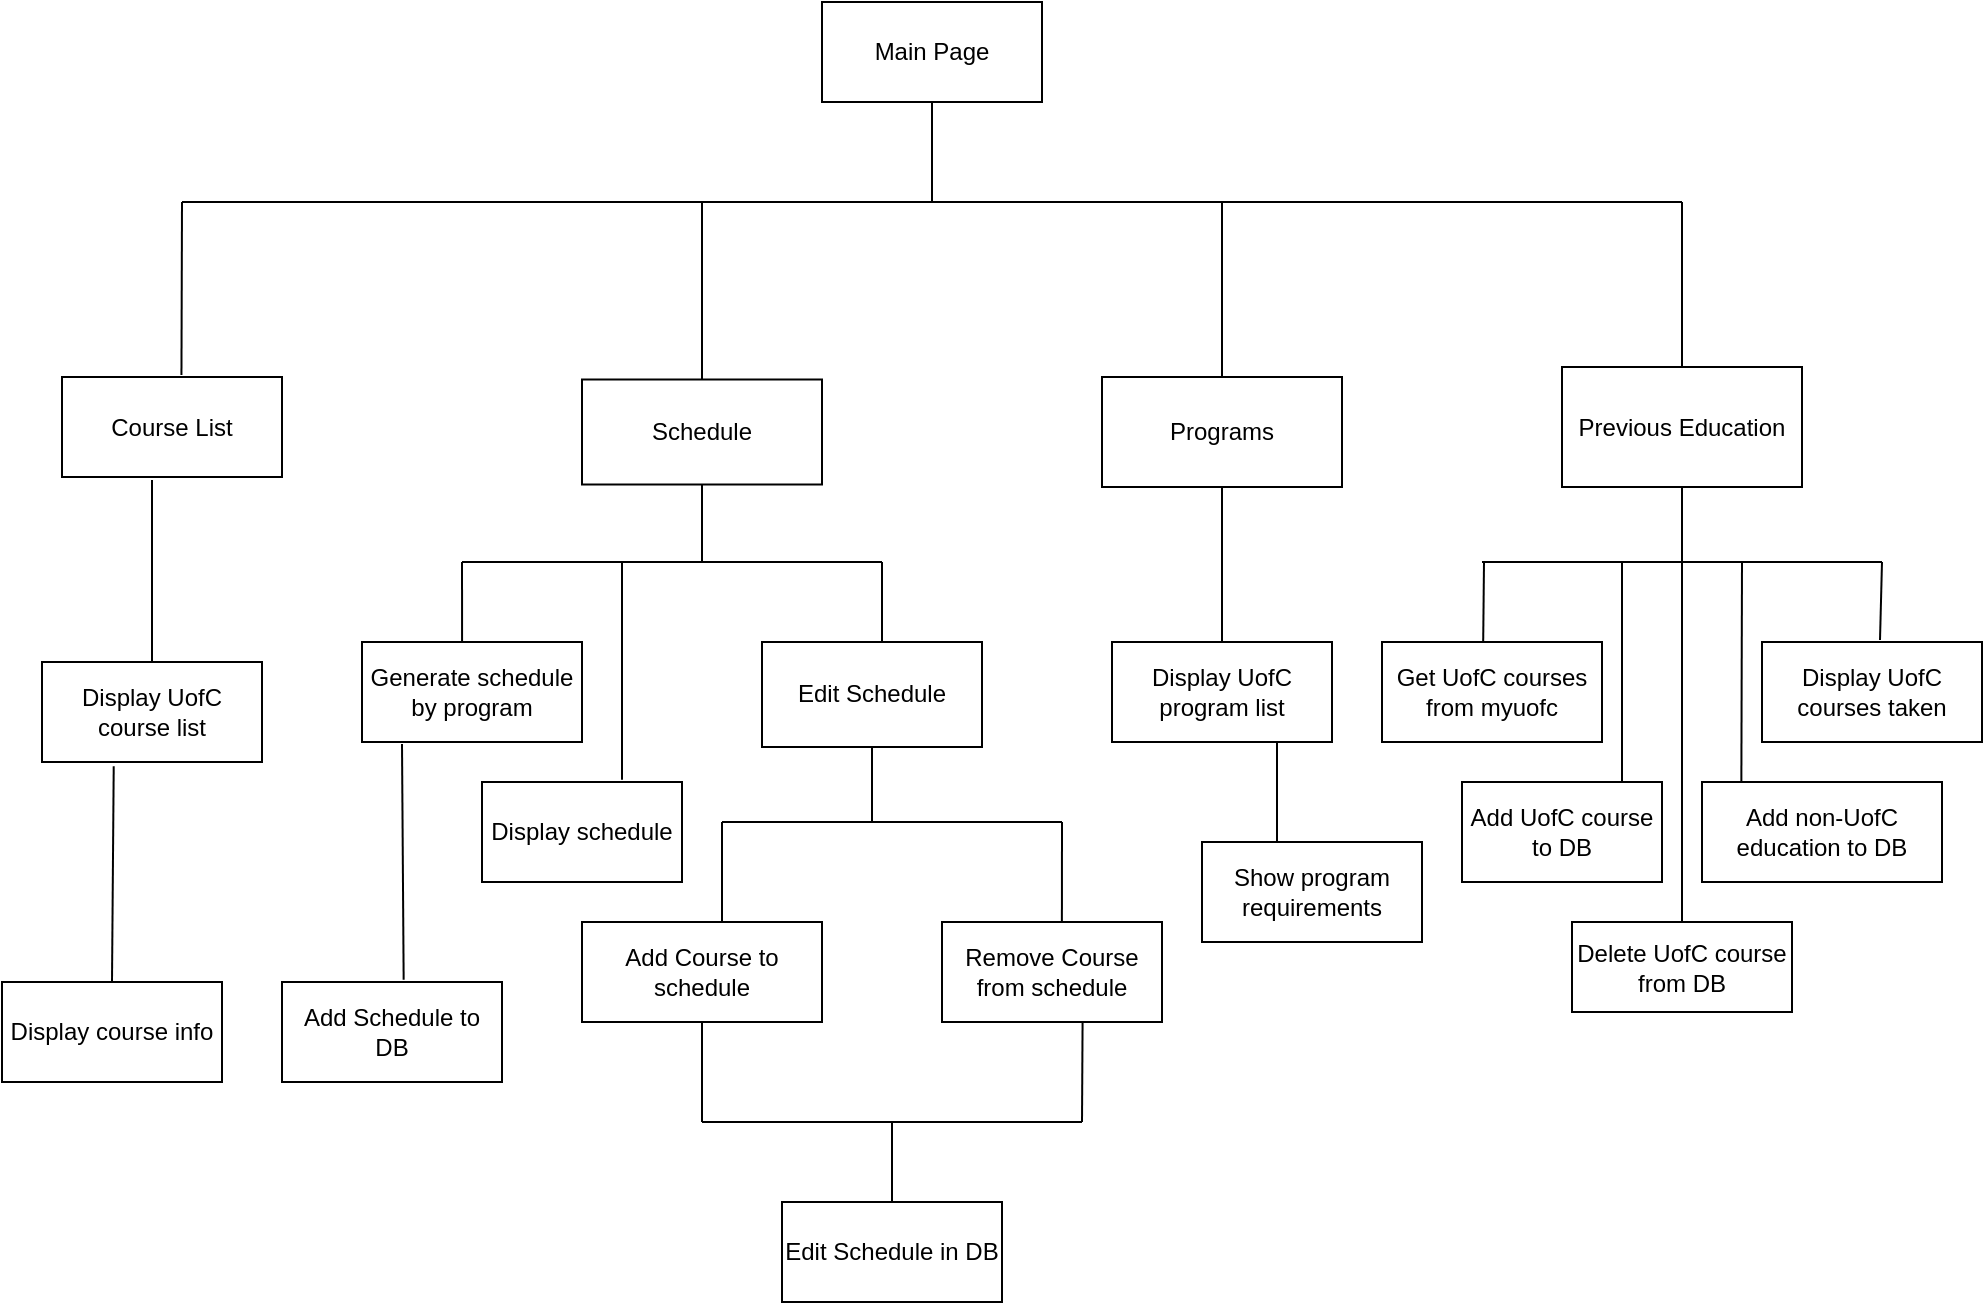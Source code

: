 <mxfile version="14.5.0" type="device"><diagram id="9YMPNEE88xBn3hFMH2K6" name="Page-1"><mxGraphModel dx="1185" dy="762" grid="1" gridSize="10" guides="1" tooltips="1" connect="1" arrows="1" fold="1" page="1" pageScale="1" pageWidth="1100" pageHeight="850" math="0" shadow="0"><root><mxCell id="0"/><mxCell id="1" parent="0"/><mxCell id="pFiqGKtCja17UNjcKFQs-1" value="Main Page" style="rounded=0;whiteSpace=wrap;html=1;" parent="1" vertex="1"><mxGeometry x="500" y="70" width="110" height="50" as="geometry"/></mxCell><mxCell id="pFiqGKtCja17UNjcKFQs-2" value="Course List" style="rounded=0;whiteSpace=wrap;html=1;" parent="1" vertex="1"><mxGeometry x="120" y="257.5" width="110" height="50" as="geometry"/></mxCell><mxCell id="pFiqGKtCja17UNjcKFQs-3" value="Schedule" style="rounded=0;whiteSpace=wrap;html=1;" parent="1" vertex="1"><mxGeometry x="380" y="258.75" width="120" height="52.5" as="geometry"/></mxCell><mxCell id="pFiqGKtCja17UNjcKFQs-4" value="Previous Education" style="rounded=0;whiteSpace=wrap;html=1;" parent="1" vertex="1"><mxGeometry x="870" y="252.5" width="120" height="60" as="geometry"/></mxCell><mxCell id="pFiqGKtCja17UNjcKFQs-5" value="Programs" style="rounded=0;whiteSpace=wrap;html=1;" parent="1" vertex="1"><mxGeometry x="640" y="257.5" width="120" height="55" as="geometry"/></mxCell><mxCell id="pFiqGKtCja17UNjcKFQs-6" value="" style="endArrow=none;html=1;" parent="1" edge="1"><mxGeometry width="50" height="50" relative="1" as="geometry"><mxPoint x="930" y="170" as="sourcePoint"/><mxPoint x="555" y="170" as="targetPoint"/><Array as="points"><mxPoint x="740" y="170"/><mxPoint x="555" y="170"/></Array></mxGeometry></mxCell><mxCell id="pFiqGKtCja17UNjcKFQs-7" value="" style="endArrow=none;html=1;exitX=0.5;exitY=0;exitDx=0;exitDy=0;" parent="1" source="pFiqGKtCja17UNjcKFQs-4" edge="1"><mxGeometry width="50" height="50" relative="1" as="geometry"><mxPoint x="520" y="490" as="sourcePoint"/><mxPoint x="930" y="170" as="targetPoint"/></mxGeometry></mxCell><mxCell id="pFiqGKtCja17UNjcKFQs-8" value="" style="endArrow=none;html=1;entryX=0.5;entryY=1;entryDx=0;entryDy=0;" parent="1" target="pFiqGKtCja17UNjcKFQs-1" edge="1"><mxGeometry width="50" height="50" relative="1" as="geometry"><mxPoint x="555" y="170" as="sourcePoint"/><mxPoint x="570" y="440" as="targetPoint"/></mxGeometry></mxCell><mxCell id="pFiqGKtCja17UNjcKFQs-9" value="" style="endArrow=none;html=1;exitX=0.5;exitY=0;exitDx=0;exitDy=0;" parent="1" source="pFiqGKtCja17UNjcKFQs-5" edge="1"><mxGeometry width="50" height="50" relative="1" as="geometry"><mxPoint x="520" y="490" as="sourcePoint"/><mxPoint x="700" y="170" as="targetPoint"/></mxGeometry></mxCell><mxCell id="pFiqGKtCja17UNjcKFQs-10" value="" style="endArrow=none;html=1;" parent="1" edge="1"><mxGeometry width="50" height="50" relative="1" as="geometry"><mxPoint x="180" y="170" as="sourcePoint"/><mxPoint x="560" y="170" as="targetPoint"/></mxGeometry></mxCell><mxCell id="pFiqGKtCja17UNjcKFQs-11" value="" style="endArrow=none;html=1;exitX=0.543;exitY=-0.021;exitDx=0;exitDy=0;exitPerimeter=0;" parent="1" source="pFiqGKtCja17UNjcKFQs-2" edge="1"><mxGeometry width="50" height="50" relative="1" as="geometry"><mxPoint x="190" y="217" as="sourcePoint"/><mxPoint x="180" y="170" as="targetPoint"/></mxGeometry></mxCell><mxCell id="pFiqGKtCja17UNjcKFQs-12" value="" style="endArrow=none;html=1;exitX=0.5;exitY=0;exitDx=0;exitDy=0;" parent="1" source="pFiqGKtCja17UNjcKFQs-3" edge="1"><mxGeometry width="50" height="50" relative="1" as="geometry"><mxPoint x="520" y="490" as="sourcePoint"/><mxPoint x="440" y="170" as="targetPoint"/></mxGeometry></mxCell><mxCell id="pFiqGKtCja17UNjcKFQs-13" value="Display UofC courses taken" style="rounded=0;whiteSpace=wrap;html=1;" parent="1" vertex="1"><mxGeometry x="970" y="390" width="110" height="50" as="geometry"/></mxCell><mxCell id="pFiqGKtCja17UNjcKFQs-15" value="Get UofC courses from myuofc" style="rounded=0;whiteSpace=wrap;html=1;" parent="1" vertex="1"><mxGeometry x="780" y="390" width="110" height="50" as="geometry"/></mxCell><mxCell id="pFiqGKtCja17UNjcKFQs-16" value="Display UofC program list" style="rounded=0;whiteSpace=wrap;html=1;" parent="1" vertex="1"><mxGeometry x="645" y="390" width="110" height="50" as="geometry"/></mxCell><mxCell id="pFiqGKtCja17UNjcKFQs-17" value="Display UofC course list" style="rounded=0;whiteSpace=wrap;html=1;" parent="1" vertex="1"><mxGeometry x="110" y="400" width="110" height="50" as="geometry"/></mxCell><mxCell id="pFiqGKtCja17UNjcKFQs-22" value="Generate schedule by program" style="rounded=0;whiteSpace=wrap;html=1;" parent="1" vertex="1"><mxGeometry x="270" y="390" width="110" height="50" as="geometry"/></mxCell><mxCell id="pFiqGKtCja17UNjcKFQs-23" value="Add Course to schedule" style="rounded=0;whiteSpace=wrap;html=1;" parent="1" vertex="1"><mxGeometry x="380" y="530" width="120" height="50" as="geometry"/></mxCell><mxCell id="pFiqGKtCja17UNjcKFQs-24" value="Add Schedule to DB" style="rounded=0;whiteSpace=wrap;html=1;" parent="1" vertex="1"><mxGeometry x="230" y="560" width="110" height="50" as="geometry"/></mxCell><mxCell id="pFiqGKtCja17UNjcKFQs-26" value="Edit Schedule in DB" style="rounded=0;whiteSpace=wrap;html=1;" parent="1" vertex="1"><mxGeometry x="480" y="670" width="110" height="50" as="geometry"/></mxCell><mxCell id="pFiqGKtCja17UNjcKFQs-27" value="" style="endArrow=none;html=1;exitX=0.5;exitY=0;exitDx=0;exitDy=0;" parent="1" source="pFiqGKtCja17UNjcKFQs-17" edge="1"><mxGeometry width="50" height="50" relative="1" as="geometry"><mxPoint x="450" y="330" as="sourcePoint"/><mxPoint x="165" y="309" as="targetPoint"/></mxGeometry></mxCell><mxCell id="pFiqGKtCja17UNjcKFQs-28" value="" style="endArrow=none;html=1;entryX=0.5;entryY=1;entryDx=0;entryDy=0;" parent="1" target="pFiqGKtCja17UNjcKFQs-3" edge="1"><mxGeometry width="50" height="50" relative="1" as="geometry"><mxPoint x="440" y="350" as="sourcePoint"/><mxPoint x="500" y="280" as="targetPoint"/></mxGeometry></mxCell><mxCell id="pFiqGKtCja17UNjcKFQs-29" value="" style="endArrow=none;html=1;entryX=0.455;entryY=0.01;entryDx=0;entryDy=0;entryPerimeter=0;" parent="1" target="pFiqGKtCja17UNjcKFQs-22" edge="1"><mxGeometry width="50" height="50" relative="1" as="geometry"><mxPoint x="320" y="350" as="sourcePoint"/><mxPoint x="350" y="390" as="targetPoint"/></mxGeometry></mxCell><mxCell id="pFiqGKtCja17UNjcKFQs-30" value="" style="endArrow=none;html=1;" parent="1" edge="1"><mxGeometry width="50" height="50" relative="1" as="geometry"><mxPoint x="530" y="350" as="sourcePoint"/><mxPoint x="530" y="390" as="targetPoint"/><Array as="points"/></mxGeometry></mxCell><mxCell id="pFiqGKtCja17UNjcKFQs-31" value="" style="endArrow=none;html=1;" parent="1" edge="1"><mxGeometry width="50" height="50" relative="1" as="geometry"><mxPoint x="320" y="350" as="sourcePoint"/><mxPoint x="530" y="350" as="targetPoint"/></mxGeometry></mxCell><mxCell id="pFiqGKtCja17UNjcKFQs-32" value="" style="endArrow=none;html=1;exitX=0.553;exitY=-0.023;exitDx=0;exitDy=0;exitPerimeter=0;" parent="1" source="pFiqGKtCja17UNjcKFQs-24" edge="1"><mxGeometry width="50" height="50" relative="1" as="geometry"><mxPoint x="281" y="560" as="sourcePoint"/><mxPoint x="290" y="441" as="targetPoint"/></mxGeometry></mxCell><mxCell id="pFiqGKtCja17UNjcKFQs-33" value="" style="endArrow=none;html=1;exitX=0.5;exitY=1;exitDx=0;exitDy=0;" parent="1" source="pFiqGKtCja17UNjcKFQs-42" edge="1"><mxGeometry width="50" height="50" relative="1" as="geometry"><mxPoint x="440" y="561" as="sourcePoint"/><mxPoint x="525" y="480" as="targetPoint"/></mxGeometry></mxCell><mxCell id="pFiqGKtCja17UNjcKFQs-34" value="" style="endArrow=none;html=1;entryX=0.5;entryY=1;entryDx=0;entryDy=0;exitX=0.5;exitY=0;exitDx=0;exitDy=0;" parent="1" source="pFiqGKtCja17UNjcKFQs-16" target="pFiqGKtCja17UNjcKFQs-5" edge="1"><mxGeometry width="50" height="50" relative="1" as="geometry"><mxPoint x="450" y="330" as="sourcePoint"/><mxPoint x="500" y="280" as="targetPoint"/></mxGeometry></mxCell><mxCell id="pFiqGKtCja17UNjcKFQs-35" value="" style="endArrow=none;html=1;entryX=0.5;entryY=1;entryDx=0;entryDy=0;" parent="1" target="pFiqGKtCja17UNjcKFQs-4" edge="1"><mxGeometry width="50" height="50" relative="1" as="geometry"><mxPoint x="930" y="350" as="sourcePoint"/><mxPoint x="500" y="280" as="targetPoint"/></mxGeometry></mxCell><mxCell id="pFiqGKtCja17UNjcKFQs-36" value="Add UofC course to DB" style="rounded=0;whiteSpace=wrap;html=1;" parent="1" vertex="1"><mxGeometry x="820" y="460" width="100" height="50" as="geometry"/></mxCell><mxCell id="pFiqGKtCja17UNjcKFQs-37" value="" style="endArrow=none;html=1;" parent="1" edge="1"><mxGeometry width="50" height="50" relative="1" as="geometry"><mxPoint x="900" y="460" as="sourcePoint"/><mxPoint x="900" y="350" as="targetPoint"/></mxGeometry></mxCell><mxCell id="pFiqGKtCja17UNjcKFQs-38" value="" style="endArrow=none;html=1;" parent="1" edge="1"><mxGeometry width="50" height="50" relative="1" as="geometry"><mxPoint x="1030" y="350" as="sourcePoint"/><mxPoint x="1029" y="389" as="targetPoint"/></mxGeometry></mxCell><mxCell id="pFiqGKtCja17UNjcKFQs-39" value="" style="endArrow=none;html=1;entryX=0.46;entryY=0;entryDx=0;entryDy=0;entryPerimeter=0;" parent="1" target="pFiqGKtCja17UNjcKFQs-15" edge="1"><mxGeometry width="50" height="50" relative="1" as="geometry"><mxPoint x="831" y="350" as="sourcePoint"/><mxPoint x="500" y="270" as="targetPoint"/></mxGeometry></mxCell><mxCell id="pFiqGKtCja17UNjcKFQs-40" value="" style="endArrow=none;html=1;" parent="1" edge="1"><mxGeometry width="50" height="50" relative="1" as="geometry"><mxPoint x="830" y="350" as="sourcePoint"/><mxPoint x="1030" y="350" as="targetPoint"/></mxGeometry></mxCell><mxCell id="pFiqGKtCja17UNjcKFQs-41" value="Remove Course from schedule" style="rounded=0;whiteSpace=wrap;html=1;" parent="1" vertex="1"><mxGeometry x="560" y="530" width="110" height="50" as="geometry"/></mxCell><mxCell id="pFiqGKtCja17UNjcKFQs-42" value="Edit Schedule" style="rounded=0;whiteSpace=wrap;html=1;" parent="1" vertex="1"><mxGeometry x="470" y="390" width="110" height="52.5" as="geometry"/></mxCell><mxCell id="pFiqGKtCja17UNjcKFQs-43" value="" style="endArrow=none;html=1;" parent="1" edge="1"><mxGeometry width="50" height="50" relative="1" as="geometry"><mxPoint x="450" y="480" as="sourcePoint"/><mxPoint x="620" y="480" as="targetPoint"/></mxGeometry></mxCell><mxCell id="pFiqGKtCja17UNjcKFQs-44" value="" style="endArrow=none;html=1;" parent="1" edge="1"><mxGeometry width="50" height="50" relative="1" as="geometry"><mxPoint x="450" y="480" as="sourcePoint"/><mxPoint x="450" y="530" as="targetPoint"/></mxGeometry></mxCell><mxCell id="pFiqGKtCja17UNjcKFQs-45" value="" style="endArrow=none;html=1;exitX=0.545;exitY=0.009;exitDx=0;exitDy=0;exitPerimeter=0;" parent="1" source="pFiqGKtCja17UNjcKFQs-41" edge="1"><mxGeometry width="50" height="50" relative="1" as="geometry"><mxPoint x="620" y="528" as="sourcePoint"/><mxPoint x="620" y="480" as="targetPoint"/></mxGeometry></mxCell><mxCell id="pFiqGKtCja17UNjcKFQs-46" value="" style="endArrow=none;html=1;entryX=0.5;entryY=1;entryDx=0;entryDy=0;" parent="1" target="pFiqGKtCja17UNjcKFQs-23" edge="1"><mxGeometry width="50" height="50" relative="1" as="geometry"><mxPoint x="440" y="630" as="sourcePoint"/><mxPoint x="540" y="410" as="targetPoint"/></mxGeometry></mxCell><mxCell id="pFiqGKtCja17UNjcKFQs-47" value="" style="endArrow=none;html=1;entryX=0.639;entryY=1;entryDx=0;entryDy=0;entryPerimeter=0;" parent="1" target="pFiqGKtCja17UNjcKFQs-41" edge="1"><mxGeometry width="50" height="50" relative="1" as="geometry"><mxPoint x="630" y="630" as="sourcePoint"/><mxPoint x="632" y="580" as="targetPoint"/></mxGeometry></mxCell><mxCell id="pFiqGKtCja17UNjcKFQs-48" value="" style="endArrow=none;html=1;" parent="1" edge="1"><mxGeometry width="50" height="50" relative="1" as="geometry"><mxPoint x="440" y="630" as="sourcePoint"/><mxPoint x="630" y="630" as="targetPoint"/></mxGeometry></mxCell><mxCell id="pFiqGKtCja17UNjcKFQs-49" value="" style="endArrow=none;html=1;exitX=0.5;exitY=0;exitDx=0;exitDy=0;" parent="1" source="pFiqGKtCja17UNjcKFQs-26" edge="1"><mxGeometry width="50" height="50" relative="1" as="geometry"><mxPoint x="490" y="460" as="sourcePoint"/><mxPoint x="535" y="630" as="targetPoint"/></mxGeometry></mxCell><mxCell id="pFiqGKtCja17UNjcKFQs-50" value="Display course info" style="rounded=0;whiteSpace=wrap;html=1;" parent="1" vertex="1"><mxGeometry x="90" y="560" width="110" height="50" as="geometry"/></mxCell><mxCell id="pFiqGKtCja17UNjcKFQs-52" value="" style="endArrow=none;html=1;entryX=0.326;entryY=1.043;entryDx=0;entryDy=0;exitX=0.5;exitY=0;exitDx=0;exitDy=0;entryPerimeter=0;" parent="1" source="pFiqGKtCja17UNjcKFQs-50" target="pFiqGKtCja17UNjcKFQs-17" edge="1"><mxGeometry width="50" height="50" relative="1" as="geometry"><mxPoint x="490" y="460" as="sourcePoint"/><mxPoint x="540" y="410" as="targetPoint"/></mxGeometry></mxCell><mxCell id="pFiqGKtCja17UNjcKFQs-53" value="Show program requirements" style="rounded=0;whiteSpace=wrap;html=1;" parent="1" vertex="1"><mxGeometry x="690" y="490" width="110" height="50" as="geometry"/></mxCell><mxCell id="pFiqGKtCja17UNjcKFQs-54" value="" style="endArrow=none;html=1;entryX=0.75;entryY=1;entryDx=0;entryDy=0;exitX=0.341;exitY=0;exitDx=0;exitDy=0;exitPerimeter=0;" parent="1" source="pFiqGKtCja17UNjcKFQs-53" target="pFiqGKtCja17UNjcKFQs-16" edge="1"><mxGeometry width="50" height="50" relative="1" as="geometry"><mxPoint x="490" y="450" as="sourcePoint"/><mxPoint x="540" y="400" as="targetPoint"/></mxGeometry></mxCell><mxCell id="DGFunAKYf9k8okBmd94z-2" value="Add non-UofC education to DB" style="rounded=0;whiteSpace=wrap;html=1;" parent="1" vertex="1"><mxGeometry x="940" y="460" width="120" height="50" as="geometry"/></mxCell><mxCell id="DGFunAKYf9k8okBmd94z-3" value="" style="endArrow=none;html=1;exitX=0.164;exitY=0.002;exitDx=0;exitDy=0;exitPerimeter=0;" parent="1" source="DGFunAKYf9k8okBmd94z-2" edge="1"><mxGeometry width="50" height="50" relative="1" as="geometry"><mxPoint x="780" y="430" as="sourcePoint"/><mxPoint x="960" y="350" as="targetPoint"/></mxGeometry></mxCell><mxCell id="F9oPvNZ0xVTEkvig26_f-1" value="" style="endArrow=none;html=1;" edge="1" parent="1" target="F9oPvNZ0xVTEkvig26_f-2"><mxGeometry width="50" height="50" relative="1" as="geometry"><mxPoint x="930" y="350" as="sourcePoint"/><mxPoint x="930" y="350" as="targetPoint"/></mxGeometry></mxCell><mxCell id="F9oPvNZ0xVTEkvig26_f-2" value="Delete UofC course from DB" style="rounded=0;whiteSpace=wrap;html=1;" vertex="1" parent="1"><mxGeometry x="875" y="530" width="110" height="45" as="geometry"/></mxCell><mxCell id="F9oPvNZ0xVTEkvig26_f-3" value="Display schedule" style="rounded=0;whiteSpace=wrap;html=1;" vertex="1" parent="1"><mxGeometry x="330" y="460" width="100" height="50" as="geometry"/></mxCell><mxCell id="F9oPvNZ0xVTEkvig26_f-4" value="" style="endArrow=none;html=1;exitX=0.7;exitY=-0.023;exitDx=0;exitDy=0;exitPerimeter=0;" edge="1" parent="1" source="F9oPvNZ0xVTEkvig26_f-3"><mxGeometry width="50" height="50" relative="1" as="geometry"><mxPoint x="600" y="400" as="sourcePoint"/><mxPoint x="400" y="350" as="targetPoint"/></mxGeometry></mxCell></root></mxGraphModel></diagram></mxfile>